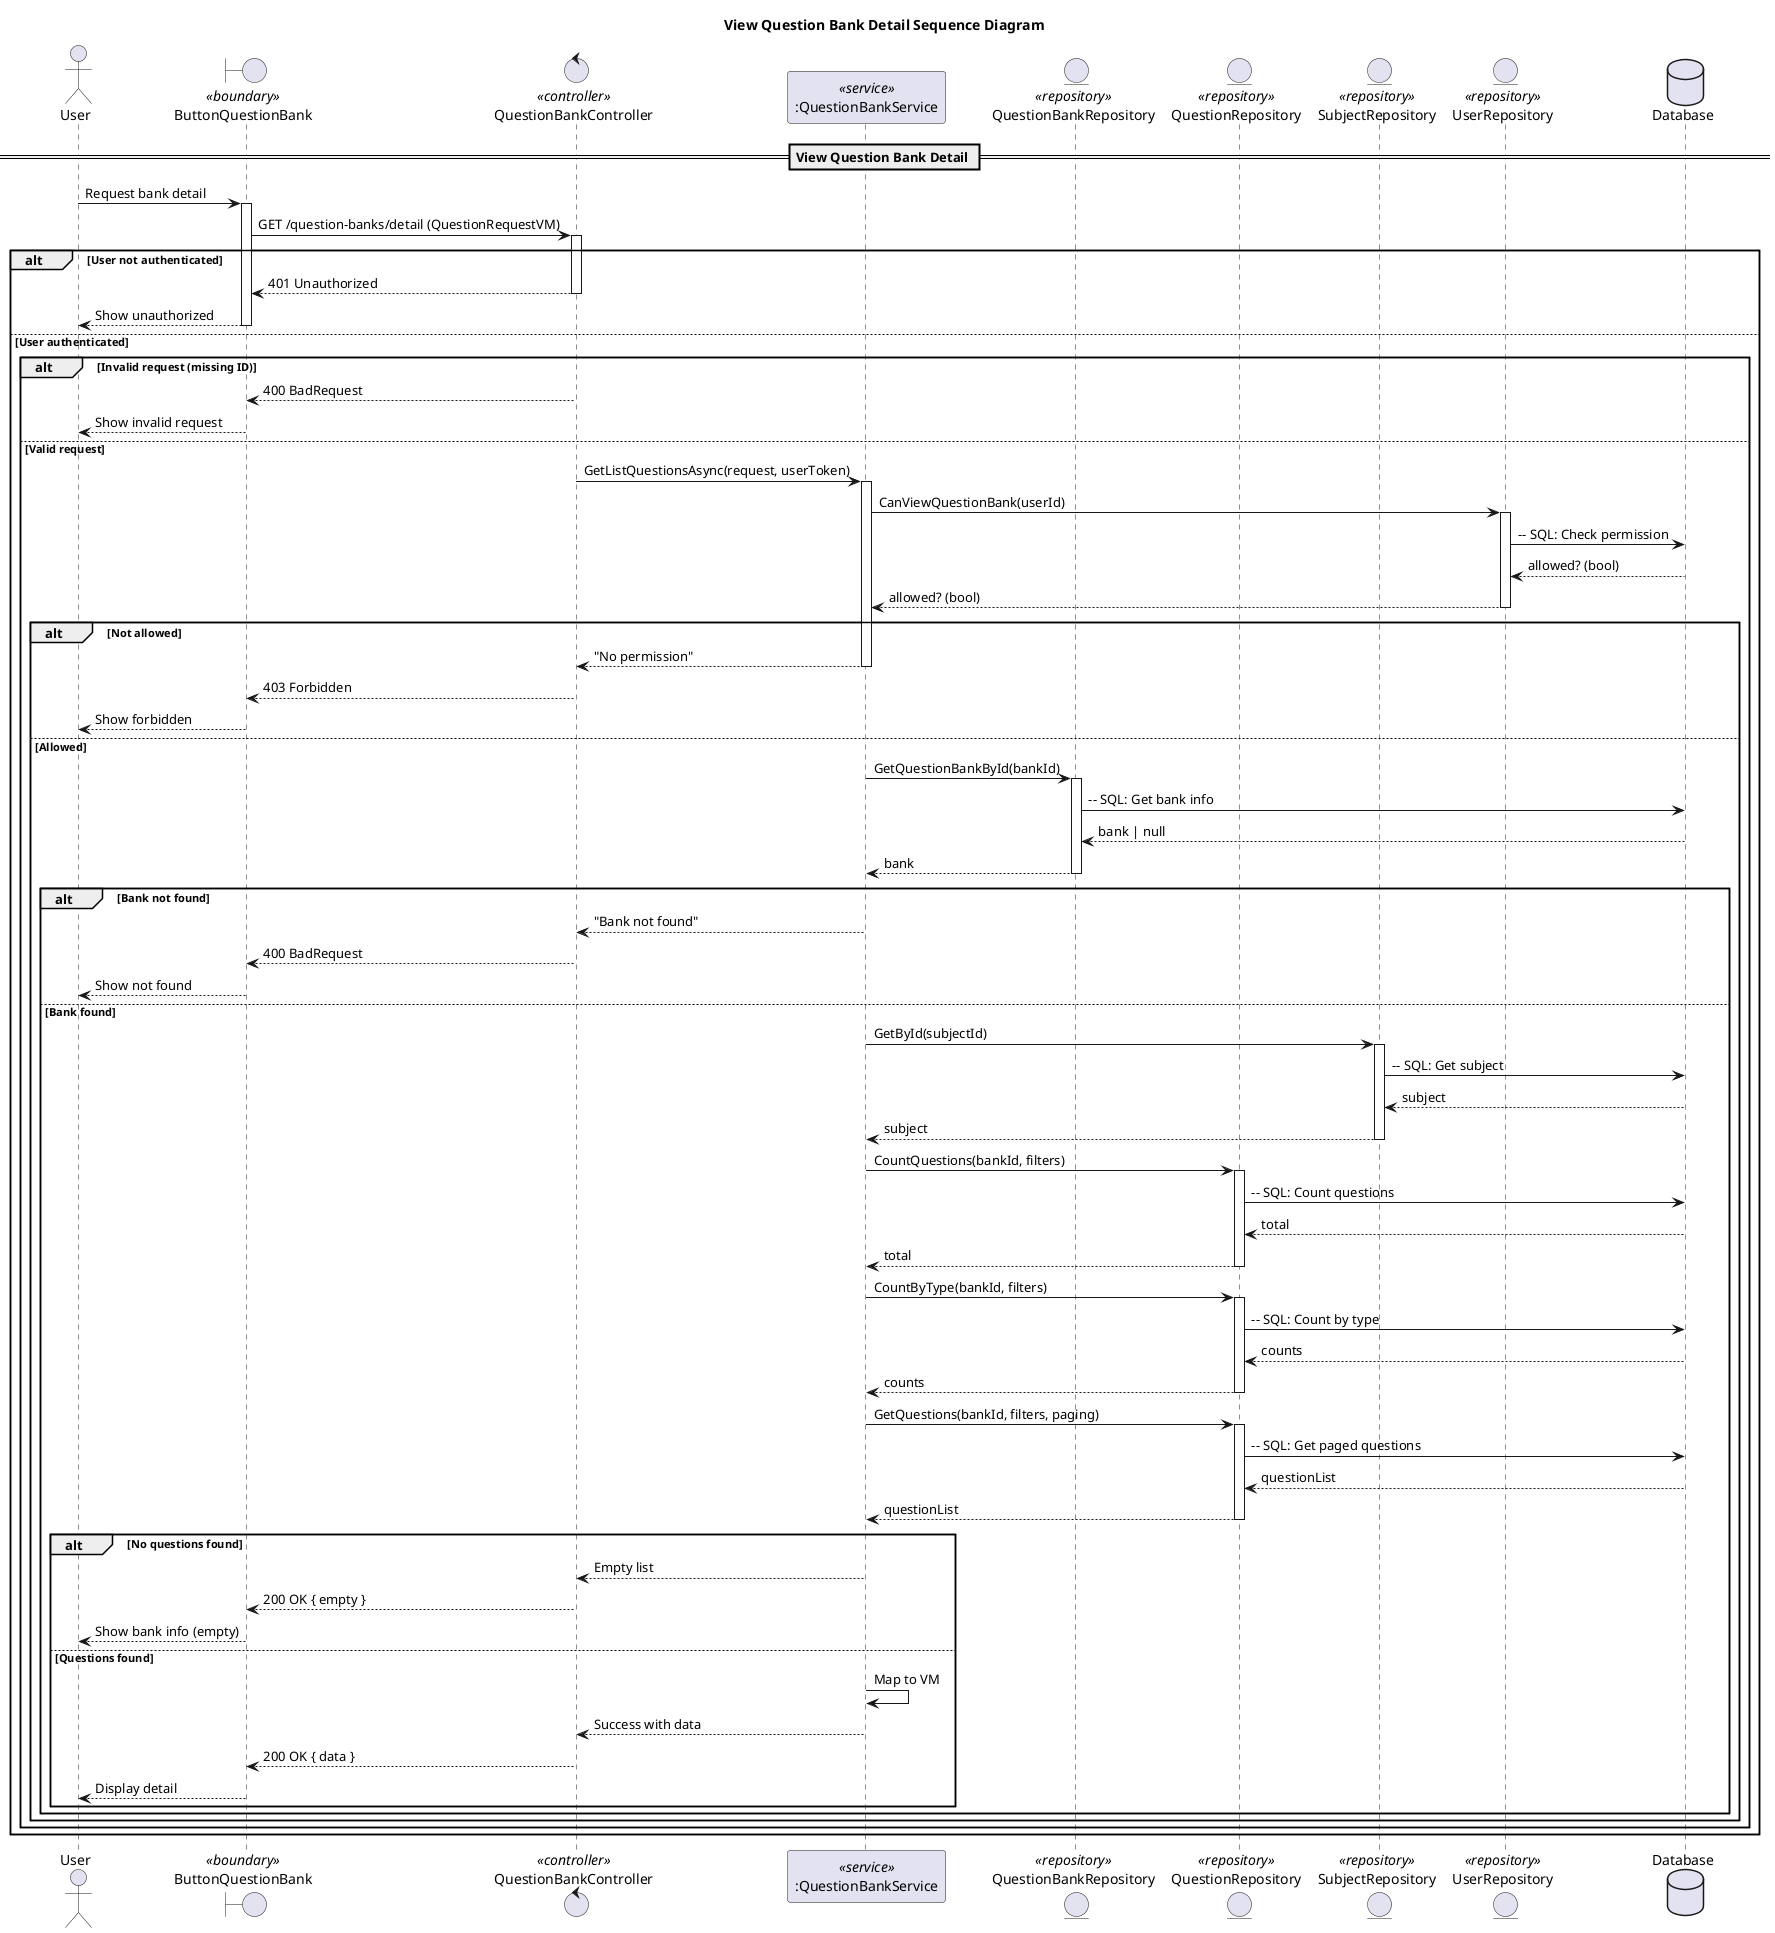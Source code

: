 @startuml
title View Question Bank Detail Sequence Diagram

actor "User" as Client
boundary "ButtonQuestionBank" as UI <<boundary>>
control "QuestionBankController" as Controller <<controller>>
participant ":QuestionBankService" as Service <<service>>

entity "QuestionBankRepository" as QbRepo <<repository>>
entity "QuestionRepository" as QRepo <<repository>>
entity "SubjectRepository" as SubjRepo <<repository>>
entity "UserRepository" as UserRepo <<repository>>

database "Database" as DB

== View Question Bank Detail ==

Client -> UI: Request bank detail
activate UI
UI -> Controller: GET /question-banks/detail (QuestionRequestVM)
activate Controller

alt User not authenticated
  Controller --> UI: 401 Unauthorized
  deactivate Controller
  UI --> Client: Show unauthorized
  deactivate UI
else User authenticated
  alt Invalid request (missing ID)
    Controller --> UI: 400 BadRequest
    deactivate Controller
    UI --> Client: Show invalid request
    deactivate UI
  else Valid request
    Controller -> Service: GetListQuestionsAsync(request, userToken)
    activate Service

    '--- Permission check ---
    Service -> UserRepo: CanViewQuestionBank(userId)
    activate UserRepo
    UserRepo -> DB: -- SQL: Check permission
    DB --> UserRepo: allowed? (bool)
    UserRepo --> Service: allowed? (bool)
    deactivate UserRepo

    alt Not allowed
      Service --> Controller: "No permission"
      deactivate Service
      Controller --> UI: 403 Forbidden
      deactivate Controller
      UI --> Client: Show forbidden
      deactivate UI
    else Allowed
      '--- Get bank info ---
      Service -> QbRepo: GetQuestionBankById(bankId)
      activate QbRepo
      QbRepo -> DB: -- SQL: Get bank info
      DB --> QbRepo: bank | null
      QbRepo --> Service: bank
      deactivate QbRepo

      alt Bank not found
        Service --> Controller: "Bank not found"
        deactivate Service
        Controller --> UI: 400 BadRequest
        deactivate Controller
        UI --> Client: Show not found
        deactivate UI
      else Bank found
        '--- Load subject ---
        Service -> SubjRepo: GetById(subjectId)
        activate SubjRepo
        SubjRepo -> DB: -- SQL: Get subject
        DB --> SubjRepo: subject
        SubjRepo --> Service: subject
        deactivate SubjRepo

        '--- Count total questions ---
        Service -> QRepo: CountQuestions(bankId, filters)
        activate QRepo
        QRepo -> DB: -- SQL: Count questions
        DB --> QRepo: total
        QRepo --> Service: total
        deactivate QRepo

        '--- Count by type ---
        Service -> QRepo: CountByType(bankId, filters)
        activate QRepo
        QRepo -> DB: -- SQL: Count by type
        DB --> QRepo: counts
        QRepo --> Service: counts
        deactivate QRepo

        '--- Get paged questions ---
        Service -> QRepo: GetQuestions(bankId, filters, paging)
        activate QRepo
        QRepo -> DB: -- SQL: Get paged questions
        DB --> QRepo: questionList
        QRepo --> Service: questionList
        deactivate QRepo

        alt No questions found
          Service --> Controller: Empty list
          deactivate Service
          Controller --> UI: 200 OK { empty }
          deactivate Controller
          UI --> Client: Show bank info (empty)
          deactivate UI
        else Questions found
          Service -> Service: Map to VM
          Service --> Controller: Success with data
          deactivate Service
          Controller --> UI: 200 OK { data }
          deactivate Controller
          UI --> Client: Display detail
          deactivate UI
        end alt
      end alt
    end alt
  end alt
end alt

@enduml
